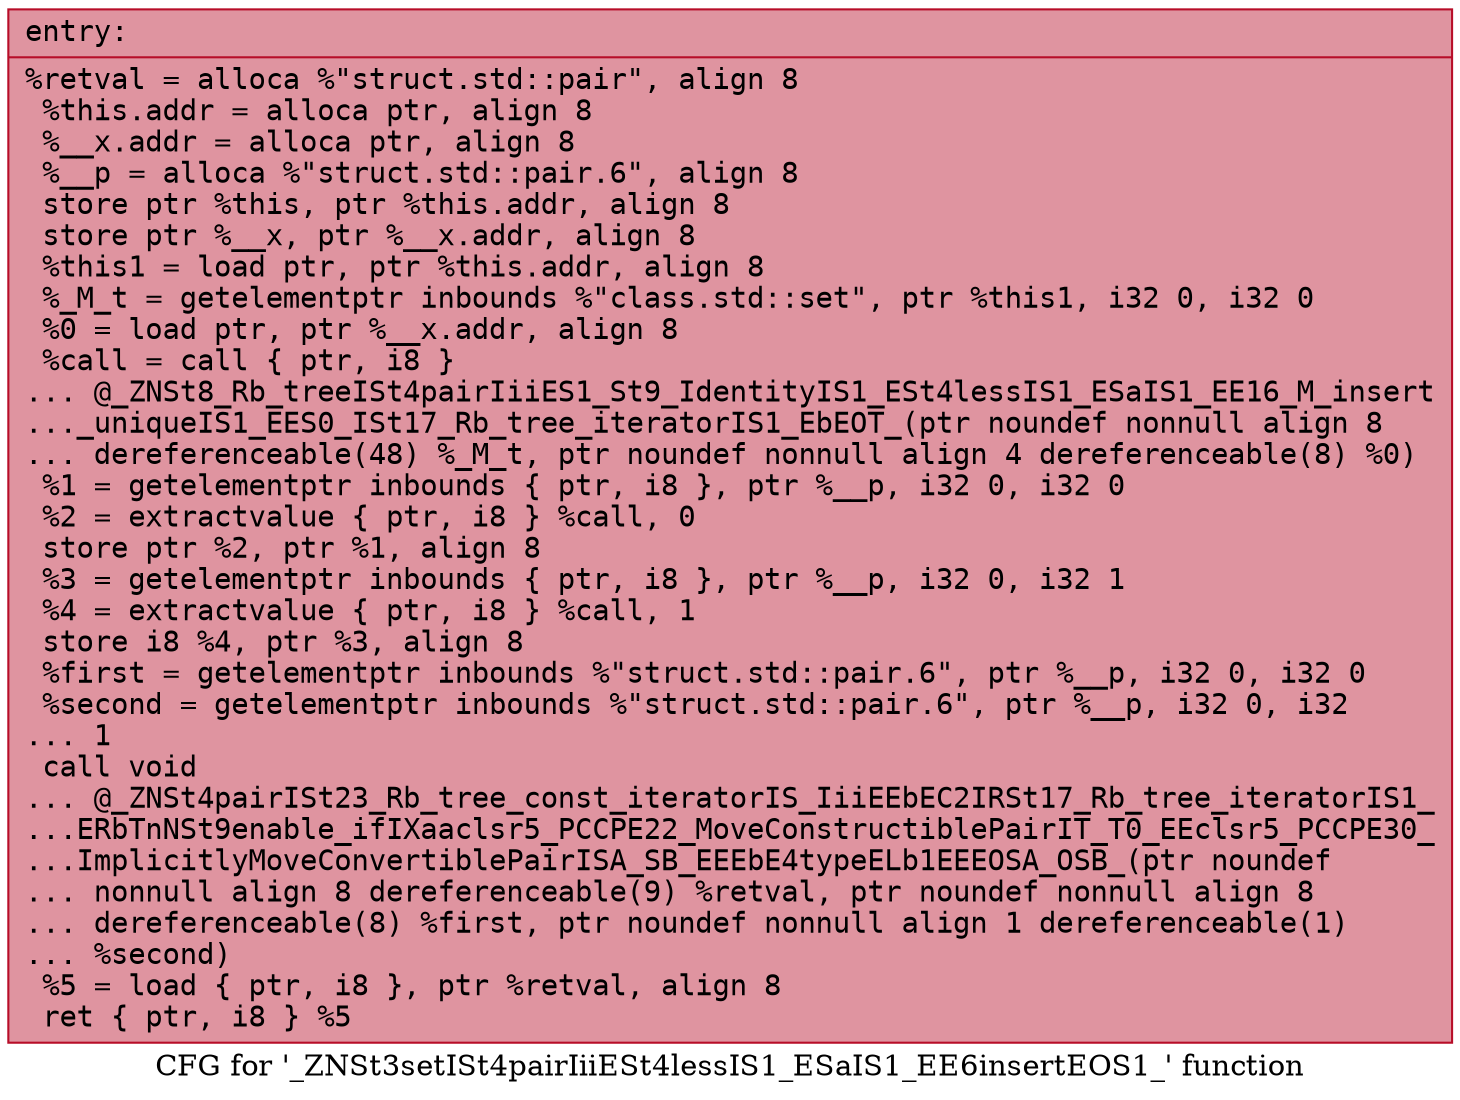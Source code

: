 digraph "CFG for '_ZNSt3setISt4pairIiiESt4lessIS1_ESaIS1_EE6insertEOS1_' function" {
	label="CFG for '_ZNSt3setISt4pairIiiESt4lessIS1_ESaIS1_EE6insertEOS1_' function";

	Node0x55579cd94170 [shape=record,color="#b70d28ff", style=filled, fillcolor="#b70d2870" fontname="Courier",label="{entry:\l|  %retval = alloca %\"struct.std::pair\", align 8\l  %this.addr = alloca ptr, align 8\l  %__x.addr = alloca ptr, align 8\l  %__p = alloca %\"struct.std::pair.6\", align 8\l  store ptr %this, ptr %this.addr, align 8\l  store ptr %__x, ptr %__x.addr, align 8\l  %this1 = load ptr, ptr %this.addr, align 8\l  %_M_t = getelementptr inbounds %\"class.std::set\", ptr %this1, i32 0, i32 0\l  %0 = load ptr, ptr %__x.addr, align 8\l  %call = call \{ ptr, i8 \}\l... @_ZNSt8_Rb_treeISt4pairIiiES1_St9_IdentityIS1_ESt4lessIS1_ESaIS1_EE16_M_insert\l..._uniqueIS1_EES0_ISt17_Rb_tree_iteratorIS1_EbEOT_(ptr noundef nonnull align 8\l... dereferenceable(48) %_M_t, ptr noundef nonnull align 4 dereferenceable(8) %0)\l  %1 = getelementptr inbounds \{ ptr, i8 \}, ptr %__p, i32 0, i32 0\l  %2 = extractvalue \{ ptr, i8 \} %call, 0\l  store ptr %2, ptr %1, align 8\l  %3 = getelementptr inbounds \{ ptr, i8 \}, ptr %__p, i32 0, i32 1\l  %4 = extractvalue \{ ptr, i8 \} %call, 1\l  store i8 %4, ptr %3, align 8\l  %first = getelementptr inbounds %\"struct.std::pair.6\", ptr %__p, i32 0, i32 0\l  %second = getelementptr inbounds %\"struct.std::pair.6\", ptr %__p, i32 0, i32\l... 1\l  call void\l... @_ZNSt4pairISt23_Rb_tree_const_iteratorIS_IiiEEbEC2IRSt17_Rb_tree_iteratorIS1_\l...ERbTnNSt9enable_ifIXaaclsr5_PCCPE22_MoveConstructiblePairIT_T0_EEclsr5_PCCPE30_\l...ImplicitlyMoveConvertiblePairISA_SB_EEEbE4typeELb1EEEOSA_OSB_(ptr noundef\l... nonnull align 8 dereferenceable(9) %retval, ptr noundef nonnull align 8\l... dereferenceable(8) %first, ptr noundef nonnull align 1 dereferenceable(1)\l... %second)\l  %5 = load \{ ptr, i8 \}, ptr %retval, align 8\l  ret \{ ptr, i8 \} %5\l}"];
}
